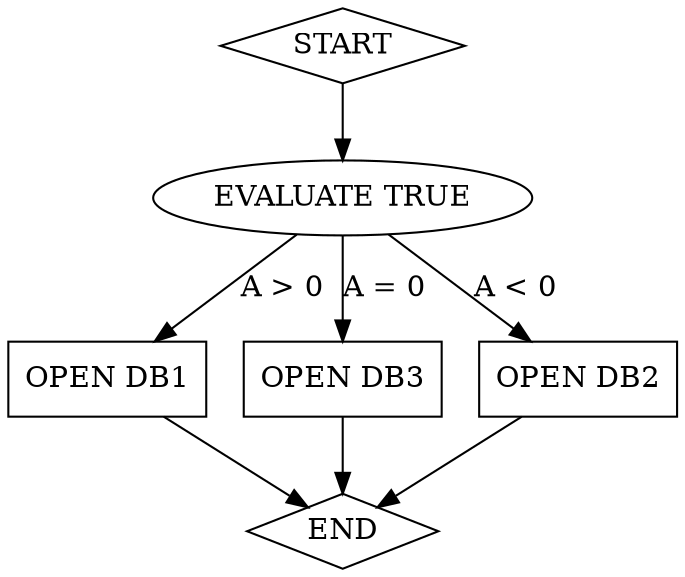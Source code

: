 digraph "evaluate_simple.COB" {
	node [shape=diamond]
	8 [label=START]
	node [shape=ellipse]
	0 [label="EVALUATE TRUE"]
	node [shape=box]
	2 [label="OPEN DB1"]
	node [shape=box]
	6 [label="OPEN DB3"]
	node [shape=box]
	4 [label="OPEN DB2"]
	node [shape=diamond]
	13 [label=END]
	8 -> 0
	0 -> 2 [label="A > 0"]
	0 -> 4 [label="A < 0"]
	0 -> 6 [label="A = 0"]
	2 -> 13
	6 -> 13
	4 -> 13
}
